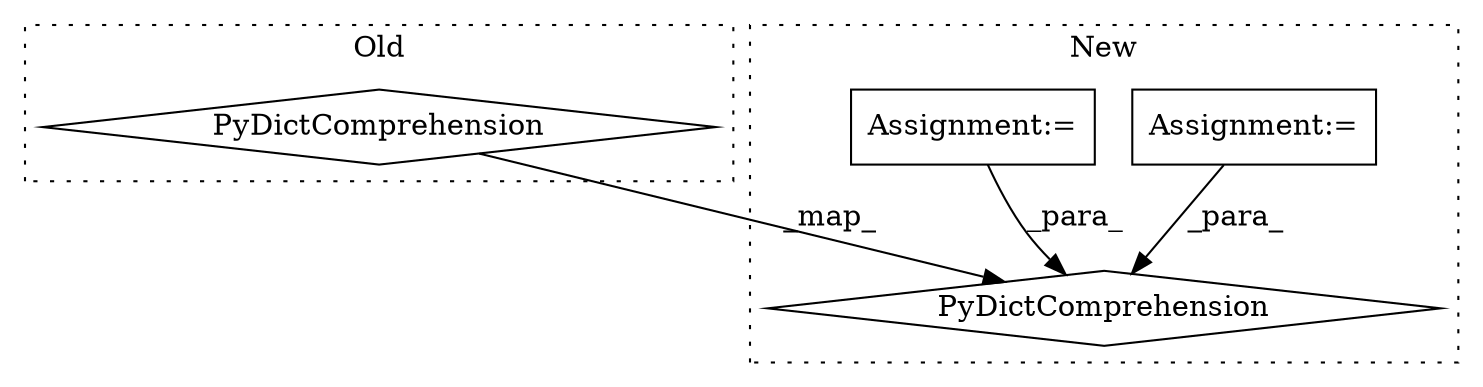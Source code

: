 digraph G {
subgraph cluster0 {
1 [label="PyDictComprehension" a="110" s="2225" l="136" shape="diamond"];
label = "Old";
style="dotted";
}
subgraph cluster1 {
2 [label="PyDictComprehension" a="110" s="3351" l="119" shape="diamond"];
3 [label="Assignment:=" a="7" s="2717" l="1" shape="box"];
4 [label="Assignment:=" a="7" s="2643" l="1" shape="box"];
label = "New";
style="dotted";
}
1 -> 2 [label="_map_"];
3 -> 2 [label="_para_"];
4 -> 2 [label="_para_"];
}